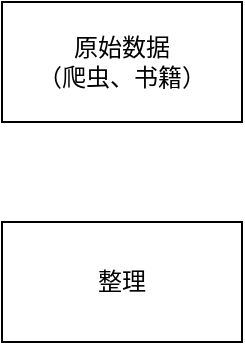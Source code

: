 <mxfile version="21.0.8" type="github">
  <diagram name="第 1 页" id="Do7augiRTFyS_4wJCIh7">
    <mxGraphModel dx="1434" dy="796" grid="1" gridSize="10" guides="1" tooltips="1" connect="1" arrows="1" fold="1" page="1" pageScale="1" pageWidth="827" pageHeight="1169" math="0" shadow="0">
      <root>
        <mxCell id="0" />
        <mxCell id="1" parent="0" />
        <mxCell id="DuvcuZbgiFzuGtNnK3gZ-1" value="原始数据&lt;br&gt;（爬虫、书籍）" style="rounded=0;whiteSpace=wrap;html=1;" vertex="1" parent="1">
          <mxGeometry x="250" y="110" width="120" height="60" as="geometry" />
        </mxCell>
        <mxCell id="DuvcuZbgiFzuGtNnK3gZ-2" value="整理" style="rounded=0;whiteSpace=wrap;html=1;" vertex="1" parent="1">
          <mxGeometry x="250" y="220" width="120" height="60" as="geometry" />
        </mxCell>
      </root>
    </mxGraphModel>
  </diagram>
</mxfile>
